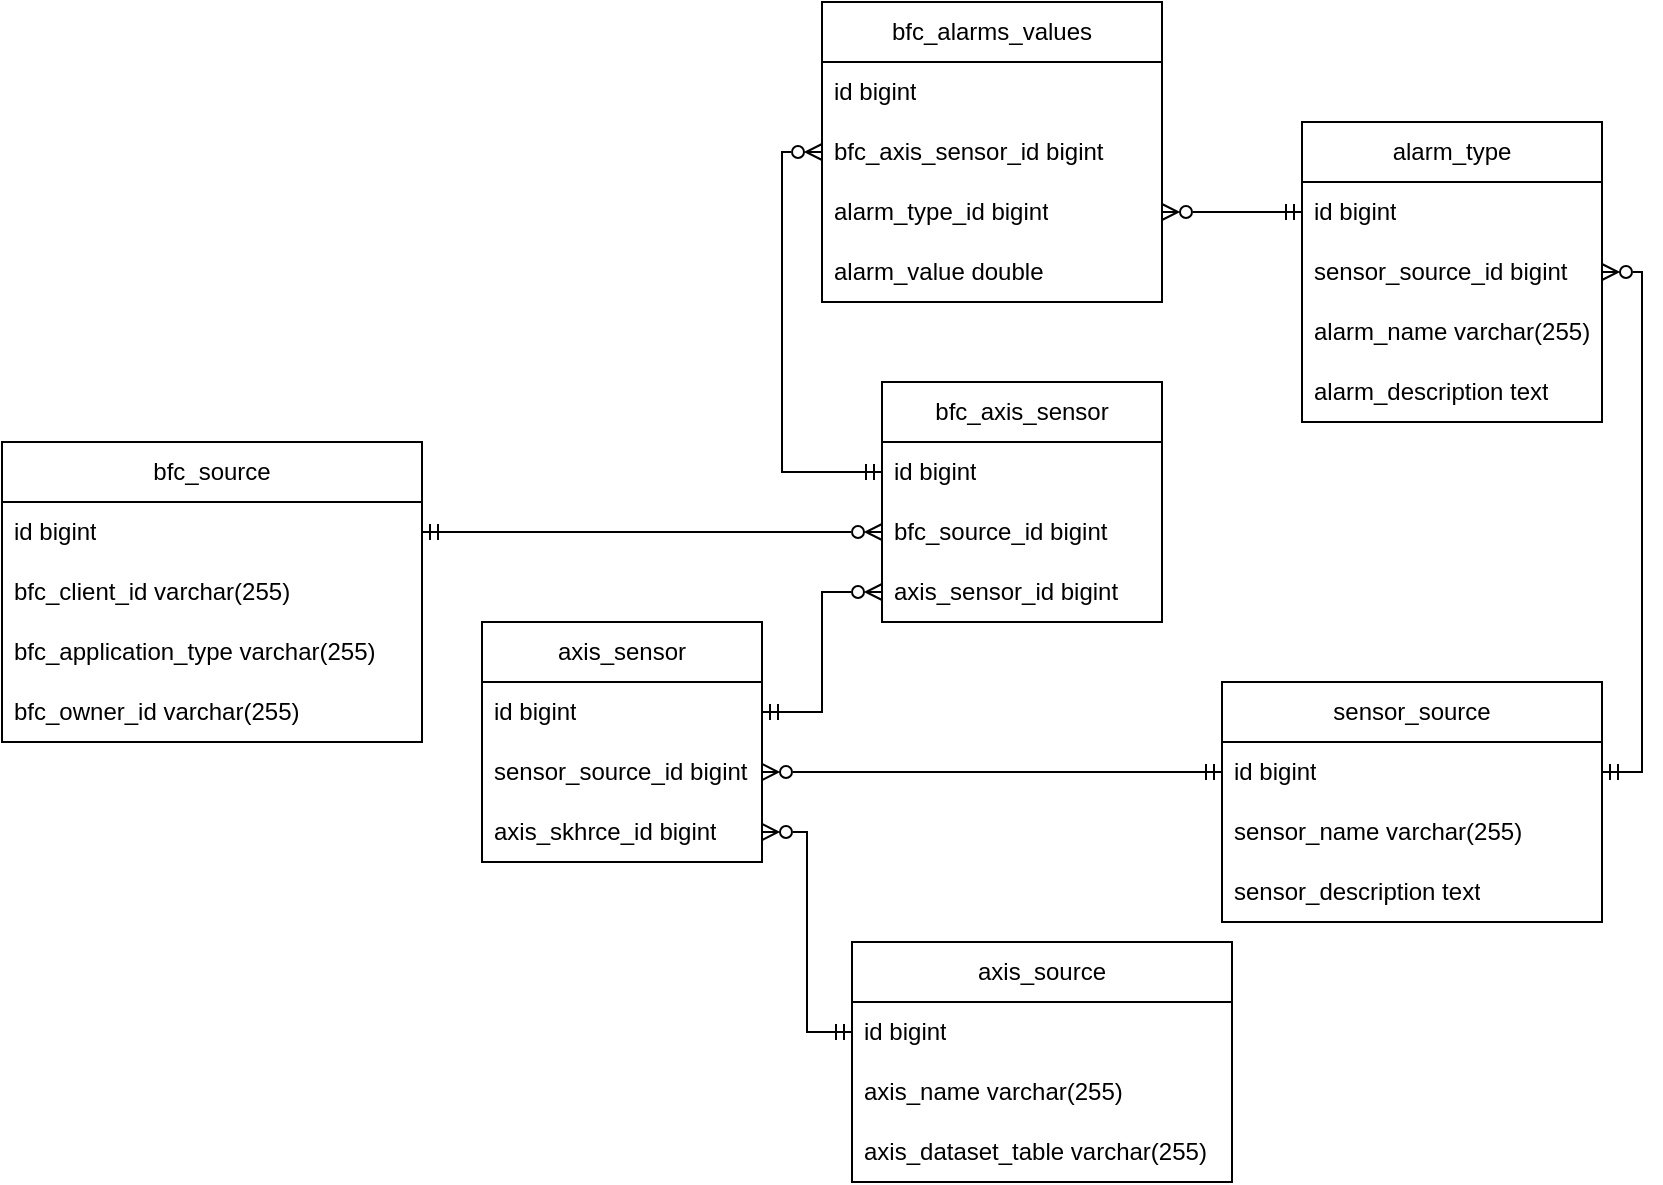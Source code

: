 <mxfile version="21.2.8" type="device">
  <diagram name="Page-1" id="EcKUbJAOhOPlDAXuFFFo">
    <mxGraphModel dx="1418" dy="828" grid="1" gridSize="10" guides="1" tooltips="1" connect="1" arrows="1" fold="1" page="1" pageScale="1" pageWidth="850" pageHeight="1100" math="0" shadow="0">
      <root>
        <mxCell id="0" />
        <mxCell id="1" parent="0" />
        <mxCell id="2fpa3LrIAhtgJ7-9Nq3o-1" value="bfc_source" style="swimlane;fontStyle=0;childLayout=stackLayout;horizontal=1;startSize=30;horizontalStack=0;resizeParent=1;resizeParentMax=0;resizeLast=0;collapsible=1;marginBottom=0;whiteSpace=wrap;html=1;" parent="1" vertex="1">
          <mxGeometry y="270" width="210" height="150" as="geometry" />
        </mxCell>
        <mxCell id="2fpa3LrIAhtgJ7-9Nq3o-2" value="id bigint" style="text;strokeColor=none;fillColor=none;align=left;verticalAlign=middle;spacingLeft=4;spacingRight=4;overflow=hidden;points=[[0,0.5],[1,0.5]];portConstraint=eastwest;rotatable=0;whiteSpace=wrap;html=1;" parent="2fpa3LrIAhtgJ7-9Nq3o-1" vertex="1">
          <mxGeometry y="30" width="210" height="30" as="geometry" />
        </mxCell>
        <mxCell id="4iyG9nYsNcp9C6HWoNTV-1" value="bfc_client_id varchar(255)" style="text;strokeColor=none;fillColor=none;align=left;verticalAlign=middle;spacingLeft=4;spacingRight=4;overflow=hidden;points=[[0,0.5],[1,0.5]];portConstraint=eastwest;rotatable=0;whiteSpace=wrap;html=1;" parent="2fpa3LrIAhtgJ7-9Nq3o-1" vertex="1">
          <mxGeometry y="60" width="210" height="30" as="geometry" />
        </mxCell>
        <mxCell id="4iyG9nYsNcp9C6HWoNTV-2" value="bfc_application_type varchar(255)" style="text;strokeColor=none;fillColor=none;align=left;verticalAlign=middle;spacingLeft=4;spacingRight=4;overflow=hidden;points=[[0,0.5],[1,0.5]];portConstraint=eastwest;rotatable=0;whiteSpace=wrap;html=1;" parent="2fpa3LrIAhtgJ7-9Nq3o-1" vertex="1">
          <mxGeometry y="90" width="210" height="30" as="geometry" />
        </mxCell>
        <mxCell id="4iyG9nYsNcp9C6HWoNTV-3" value="bfc_owner_id varchar(255)" style="text;strokeColor=none;fillColor=none;align=left;verticalAlign=middle;spacingLeft=4;spacingRight=4;overflow=hidden;points=[[0,0.5],[1,0.5]];portConstraint=eastwest;rotatable=0;whiteSpace=wrap;html=1;" parent="2fpa3LrIAhtgJ7-9Nq3o-1" vertex="1">
          <mxGeometry y="120" width="210" height="30" as="geometry" />
        </mxCell>
        <mxCell id="2fpa3LrIAhtgJ7-9Nq3o-9" value="axis_sensor" style="swimlane;fontStyle=0;childLayout=stackLayout;horizontal=1;startSize=30;horizontalStack=0;resizeParent=1;resizeParentMax=0;resizeLast=0;collapsible=1;marginBottom=0;whiteSpace=wrap;html=1;" parent="1" vertex="1">
          <mxGeometry x="240" y="360" width="140" height="120" as="geometry" />
        </mxCell>
        <mxCell id="2fpa3LrIAhtgJ7-9Nq3o-10" value="id bigint" style="text;strokeColor=none;fillColor=none;align=left;verticalAlign=middle;spacingLeft=4;spacingRight=4;overflow=hidden;points=[[0,0.5],[1,0.5]];portConstraint=eastwest;rotatable=0;whiteSpace=wrap;html=1;" parent="2fpa3LrIAhtgJ7-9Nq3o-9" vertex="1">
          <mxGeometry y="30" width="140" height="30" as="geometry" />
        </mxCell>
        <mxCell id="2fpa3LrIAhtgJ7-9Nq3o-11" value="sensor_source_id bigint" style="text;strokeColor=none;fillColor=none;align=left;verticalAlign=middle;spacingLeft=4;spacingRight=4;overflow=hidden;points=[[0,0.5],[1,0.5]];portConstraint=eastwest;rotatable=0;whiteSpace=wrap;html=1;" parent="2fpa3LrIAhtgJ7-9Nq3o-9" vertex="1">
          <mxGeometry y="60" width="140" height="30" as="geometry" />
        </mxCell>
        <mxCell id="2fpa3LrIAhtgJ7-9Nq3o-12" value="axis_skhrce_id bigint" style="text;strokeColor=none;fillColor=none;align=left;verticalAlign=middle;spacingLeft=4;spacingRight=4;overflow=hidden;points=[[0,0.5],[1,0.5]];portConstraint=eastwest;rotatable=0;whiteSpace=wrap;html=1;" parent="2fpa3LrIAhtgJ7-9Nq3o-9" vertex="1">
          <mxGeometry y="90" width="140" height="30" as="geometry" />
        </mxCell>
        <mxCell id="2fpa3LrIAhtgJ7-9Nq3o-13" value="sensor_source" style="swimlane;fontStyle=0;childLayout=stackLayout;horizontal=1;startSize=30;horizontalStack=0;resizeParent=1;resizeParentMax=0;resizeLast=0;collapsible=1;marginBottom=0;whiteSpace=wrap;html=1;" parent="1" vertex="1">
          <mxGeometry x="610" y="390" width="190" height="120" as="geometry" />
        </mxCell>
        <mxCell id="2fpa3LrIAhtgJ7-9Nq3o-14" value="id bigint" style="text;strokeColor=none;fillColor=none;align=left;verticalAlign=middle;spacingLeft=4;spacingRight=4;overflow=hidden;points=[[0,0.5],[1,0.5]];portConstraint=eastwest;rotatable=0;whiteSpace=wrap;html=1;" parent="2fpa3LrIAhtgJ7-9Nq3o-13" vertex="1">
          <mxGeometry y="30" width="190" height="30" as="geometry" />
        </mxCell>
        <mxCell id="2fpa3LrIAhtgJ7-9Nq3o-15" value="sensor_name varchar(255)" style="text;strokeColor=none;fillColor=none;align=left;verticalAlign=middle;spacingLeft=4;spacingRight=4;overflow=hidden;points=[[0,0.5],[1,0.5]];portConstraint=eastwest;rotatable=0;whiteSpace=wrap;html=1;" parent="2fpa3LrIAhtgJ7-9Nq3o-13" vertex="1">
          <mxGeometry y="60" width="190" height="30" as="geometry" />
        </mxCell>
        <mxCell id="4iyG9nYsNcp9C6HWoNTV-5" value="sensor_description text" style="text;strokeColor=none;fillColor=none;align=left;verticalAlign=middle;spacingLeft=4;spacingRight=4;overflow=hidden;points=[[0,0.5],[1,0.5]];portConstraint=eastwest;rotatable=0;whiteSpace=wrap;html=1;" parent="2fpa3LrIAhtgJ7-9Nq3o-13" vertex="1">
          <mxGeometry y="90" width="190" height="30" as="geometry" />
        </mxCell>
        <mxCell id="2fpa3LrIAhtgJ7-9Nq3o-17" value="axis_source" style="swimlane;fontStyle=0;childLayout=stackLayout;horizontal=1;startSize=30;horizontalStack=0;resizeParent=1;resizeParentMax=0;resizeLast=0;collapsible=1;marginBottom=0;whiteSpace=wrap;html=1;" parent="1" vertex="1">
          <mxGeometry x="425" y="520" width="190" height="120" as="geometry" />
        </mxCell>
        <mxCell id="2fpa3LrIAhtgJ7-9Nq3o-18" value="id bigint" style="text;strokeColor=none;fillColor=none;align=left;verticalAlign=middle;spacingLeft=4;spacingRight=4;overflow=hidden;points=[[0,0.5],[1,0.5]];portConstraint=eastwest;rotatable=0;whiteSpace=wrap;html=1;" parent="2fpa3LrIAhtgJ7-9Nq3o-17" vertex="1">
          <mxGeometry y="30" width="190" height="30" as="geometry" />
        </mxCell>
        <mxCell id="4iyG9nYsNcp9C6HWoNTV-4" value="axis_name varchar(255)" style="text;strokeColor=none;fillColor=none;align=left;verticalAlign=middle;spacingLeft=4;spacingRight=4;overflow=hidden;points=[[0,0.5],[1,0.5]];portConstraint=eastwest;rotatable=0;whiteSpace=wrap;html=1;" parent="2fpa3LrIAhtgJ7-9Nq3o-17" vertex="1">
          <mxGeometry y="60" width="190" height="30" as="geometry" />
        </mxCell>
        <mxCell id="zLtAVzKqI7rv0wSD-Kas-1" value="axis_dataset_table varchar(255)" style="text;strokeColor=none;fillColor=none;align=left;verticalAlign=middle;spacingLeft=4;spacingRight=4;overflow=hidden;points=[[0,0.5],[1,0.5]];portConstraint=eastwest;rotatable=0;whiteSpace=wrap;html=1;" vertex="1" parent="2fpa3LrIAhtgJ7-9Nq3o-17">
          <mxGeometry y="90" width="190" height="30" as="geometry" />
        </mxCell>
        <mxCell id="2fpa3LrIAhtgJ7-9Nq3o-22" style="edgeStyle=orthogonalEdgeStyle;rounded=0;orthogonalLoop=1;jettySize=auto;html=1;entryX=1;entryY=0.5;entryDx=0;entryDy=0;endArrow=ERzeroToMany;endFill=0;startArrow=ERmandOne;startFill=0;" parent="1" source="2fpa3LrIAhtgJ7-9Nq3o-18" target="2fpa3LrIAhtgJ7-9Nq3o-12" edge="1">
          <mxGeometry relative="1" as="geometry" />
        </mxCell>
        <mxCell id="2fpa3LrIAhtgJ7-9Nq3o-23" style="edgeStyle=orthogonalEdgeStyle;rounded=0;orthogonalLoop=1;jettySize=auto;html=1;entryX=1;entryY=0.5;entryDx=0;entryDy=0;endArrow=ERzeroToMany;endFill=0;startArrow=ERmandOne;startFill=0;" parent="1" source="2fpa3LrIAhtgJ7-9Nq3o-14" target="2fpa3LrIAhtgJ7-9Nq3o-11" edge="1">
          <mxGeometry relative="1" as="geometry" />
        </mxCell>
        <mxCell id="2fpa3LrIAhtgJ7-9Nq3o-26" style="edgeStyle=orthogonalEdgeStyle;rounded=0;orthogonalLoop=1;jettySize=auto;html=1;entryX=0;entryY=0.5;entryDx=0;entryDy=0;endArrow=ERzeroToMany;endFill=0;startArrow=ERmandOne;startFill=0;" parent="1" source="2fpa3LrIAhtgJ7-9Nq3o-10" target="DcvSg10ZVtVqZbmJCTUz-8" edge="1">
          <mxGeometry relative="1" as="geometry" />
        </mxCell>
        <mxCell id="2fpa3LrIAhtgJ7-9Nq3o-27" style="edgeStyle=orthogonalEdgeStyle;rounded=0;orthogonalLoop=1;jettySize=auto;html=1;entryX=0;entryY=0.5;entryDx=0;entryDy=0;endArrow=ERzeroToMany;endFill=0;startArrow=ERmandOne;startFill=0;" parent="1" source="2fpa3LrIAhtgJ7-9Nq3o-2" target="DcvSg10ZVtVqZbmJCTUz-7" edge="1">
          <mxGeometry relative="1" as="geometry" />
        </mxCell>
        <mxCell id="DcvSg10ZVtVqZbmJCTUz-5" value="bfc_axis_sensor" style="swimlane;fontStyle=0;childLayout=stackLayout;horizontal=1;startSize=30;horizontalStack=0;resizeParent=1;resizeParentMax=0;resizeLast=0;collapsible=1;marginBottom=0;whiteSpace=wrap;html=1;" parent="1" vertex="1">
          <mxGeometry x="440" y="240" width="140" height="120" as="geometry" />
        </mxCell>
        <mxCell id="DcvSg10ZVtVqZbmJCTUz-6" value="id bigint" style="text;strokeColor=none;fillColor=none;align=left;verticalAlign=middle;spacingLeft=4;spacingRight=4;overflow=hidden;points=[[0,0.5],[1,0.5]];portConstraint=eastwest;rotatable=0;whiteSpace=wrap;html=1;" parent="DcvSg10ZVtVqZbmJCTUz-5" vertex="1">
          <mxGeometry y="30" width="140" height="30" as="geometry" />
        </mxCell>
        <mxCell id="DcvSg10ZVtVqZbmJCTUz-7" value="bfc_source_id bigint" style="text;strokeColor=none;fillColor=none;align=left;verticalAlign=middle;spacingLeft=4;spacingRight=4;overflow=hidden;points=[[0,0.5],[1,0.5]];portConstraint=eastwest;rotatable=0;whiteSpace=wrap;html=1;" parent="DcvSg10ZVtVqZbmJCTUz-5" vertex="1">
          <mxGeometry y="60" width="140" height="30" as="geometry" />
        </mxCell>
        <mxCell id="DcvSg10ZVtVqZbmJCTUz-8" value="axis_sensor_id bigint" style="text;strokeColor=none;fillColor=none;align=left;verticalAlign=middle;spacingLeft=4;spacingRight=4;overflow=hidden;points=[[0,0.5],[1,0.5]];portConstraint=eastwest;rotatable=0;whiteSpace=wrap;html=1;" parent="DcvSg10ZVtVqZbmJCTUz-5" vertex="1">
          <mxGeometry y="90" width="140" height="30" as="geometry" />
        </mxCell>
        <mxCell id="DcvSg10ZVtVqZbmJCTUz-27" value="bfc_alarms_values" style="swimlane;fontStyle=0;childLayout=stackLayout;horizontal=1;startSize=30;horizontalStack=0;resizeParent=1;resizeParentMax=0;resizeLast=0;collapsible=1;marginBottom=0;whiteSpace=wrap;html=1;" parent="1" vertex="1">
          <mxGeometry x="410" y="50" width="170" height="150" as="geometry" />
        </mxCell>
        <mxCell id="DcvSg10ZVtVqZbmJCTUz-28" value="id bigint" style="text;strokeColor=none;fillColor=none;align=left;verticalAlign=middle;spacingLeft=4;spacingRight=4;overflow=hidden;points=[[0,0.5],[1,0.5]];portConstraint=eastwest;rotatable=0;whiteSpace=wrap;html=1;" parent="DcvSg10ZVtVqZbmJCTUz-27" vertex="1">
          <mxGeometry y="30" width="170" height="30" as="geometry" />
        </mxCell>
        <mxCell id="DcvSg10ZVtVqZbmJCTUz-29" value="bfc_axis_sensor_id bigint" style="text;strokeColor=none;fillColor=none;align=left;verticalAlign=middle;spacingLeft=4;spacingRight=4;overflow=hidden;points=[[0,0.5],[1,0.5]];portConstraint=eastwest;rotatable=0;whiteSpace=wrap;html=1;" parent="DcvSg10ZVtVqZbmJCTUz-27" vertex="1">
          <mxGeometry y="60" width="170" height="30" as="geometry" />
        </mxCell>
        <mxCell id="DcvSg10ZVtVqZbmJCTUz-36" value="alarm_type_id bigint" style="text;strokeColor=none;fillColor=none;align=left;verticalAlign=middle;spacingLeft=4;spacingRight=4;overflow=hidden;points=[[0,0.5],[1,0.5]];portConstraint=eastwest;rotatable=0;whiteSpace=wrap;html=1;" parent="DcvSg10ZVtVqZbmJCTUz-27" vertex="1">
          <mxGeometry y="90" width="170" height="30" as="geometry" />
        </mxCell>
        <mxCell id="DcvSg10ZVtVqZbmJCTUz-30" value="alarm_value double" style="text;strokeColor=none;fillColor=none;align=left;verticalAlign=middle;spacingLeft=4;spacingRight=4;overflow=hidden;points=[[0,0.5],[1,0.5]];portConstraint=eastwest;rotatable=0;whiteSpace=wrap;html=1;" parent="DcvSg10ZVtVqZbmJCTUz-27" vertex="1">
          <mxGeometry y="120" width="170" height="30" as="geometry" />
        </mxCell>
        <mxCell id="DcvSg10ZVtVqZbmJCTUz-31" value="alarm_type" style="swimlane;fontStyle=0;childLayout=stackLayout;horizontal=1;startSize=30;horizontalStack=0;resizeParent=1;resizeParentMax=0;resizeLast=0;collapsible=1;marginBottom=0;whiteSpace=wrap;html=1;" parent="1" vertex="1">
          <mxGeometry x="650" y="110" width="150" height="150" as="geometry" />
        </mxCell>
        <mxCell id="DcvSg10ZVtVqZbmJCTUz-32" value="id bigint" style="text;strokeColor=none;fillColor=none;align=left;verticalAlign=middle;spacingLeft=4;spacingRight=4;overflow=hidden;points=[[0,0.5],[1,0.5]];portConstraint=eastwest;rotatable=0;whiteSpace=wrap;html=1;" parent="DcvSg10ZVtVqZbmJCTUz-31" vertex="1">
          <mxGeometry y="30" width="150" height="30" as="geometry" />
        </mxCell>
        <mxCell id="sUwhEcQW3VsN5Q1Pkw2z-3" value="sensor_source_id bigint" style="text;strokeColor=none;fillColor=none;align=left;verticalAlign=middle;spacingLeft=4;spacingRight=4;overflow=hidden;points=[[0,0.5],[1,0.5]];portConstraint=eastwest;rotatable=0;whiteSpace=wrap;html=1;" parent="DcvSg10ZVtVqZbmJCTUz-31" vertex="1">
          <mxGeometry y="60" width="150" height="30" as="geometry" />
        </mxCell>
        <mxCell id="DcvSg10ZVtVqZbmJCTUz-33" value="alarm_name varchar(255)" style="text;strokeColor=none;fillColor=none;align=left;verticalAlign=middle;spacingLeft=4;spacingRight=4;overflow=hidden;points=[[0,0.5],[1,0.5]];portConstraint=eastwest;rotatable=0;whiteSpace=wrap;html=1;" parent="DcvSg10ZVtVqZbmJCTUz-31" vertex="1">
          <mxGeometry y="90" width="150" height="30" as="geometry" />
        </mxCell>
        <mxCell id="DcvSg10ZVtVqZbmJCTUz-34" value="alarm_description text" style="text;strokeColor=none;fillColor=none;align=left;verticalAlign=middle;spacingLeft=4;spacingRight=4;overflow=hidden;points=[[0,0.5],[1,0.5]];portConstraint=eastwest;rotatable=0;whiteSpace=wrap;html=1;" parent="DcvSg10ZVtVqZbmJCTUz-31" vertex="1">
          <mxGeometry y="120" width="150" height="30" as="geometry" />
        </mxCell>
        <mxCell id="DcvSg10ZVtVqZbmJCTUz-37" style="edgeStyle=orthogonalEdgeStyle;rounded=0;orthogonalLoop=1;jettySize=auto;html=1;endArrow=ERzeroToMany;endFill=0;startArrow=ERmandOne;startFill=0;" parent="1" source="DcvSg10ZVtVqZbmJCTUz-32" target="DcvSg10ZVtVqZbmJCTUz-36" edge="1">
          <mxGeometry relative="1" as="geometry" />
        </mxCell>
        <mxCell id="sUwhEcQW3VsN5Q1Pkw2z-2" style="edgeStyle=orthogonalEdgeStyle;rounded=0;orthogonalLoop=1;jettySize=auto;html=1;entryX=0;entryY=0.5;entryDx=0;entryDy=0;endArrow=ERzeroToMany;endFill=0;startArrow=ERmandOne;startFill=0;" parent="1" source="DcvSg10ZVtVqZbmJCTUz-6" target="DcvSg10ZVtVqZbmJCTUz-29" edge="1">
          <mxGeometry relative="1" as="geometry" />
        </mxCell>
        <mxCell id="sUwhEcQW3VsN5Q1Pkw2z-4" style="edgeStyle=orthogonalEdgeStyle;rounded=0;orthogonalLoop=1;jettySize=auto;html=1;entryX=1;entryY=0.5;entryDx=0;entryDy=0;endArrow=ERzeroToMany;endFill=0;startArrow=ERmandOne;startFill=0;" parent="1" source="2fpa3LrIAhtgJ7-9Nq3o-14" target="sUwhEcQW3VsN5Q1Pkw2z-3" edge="1">
          <mxGeometry relative="1" as="geometry" />
        </mxCell>
      </root>
    </mxGraphModel>
  </diagram>
</mxfile>
